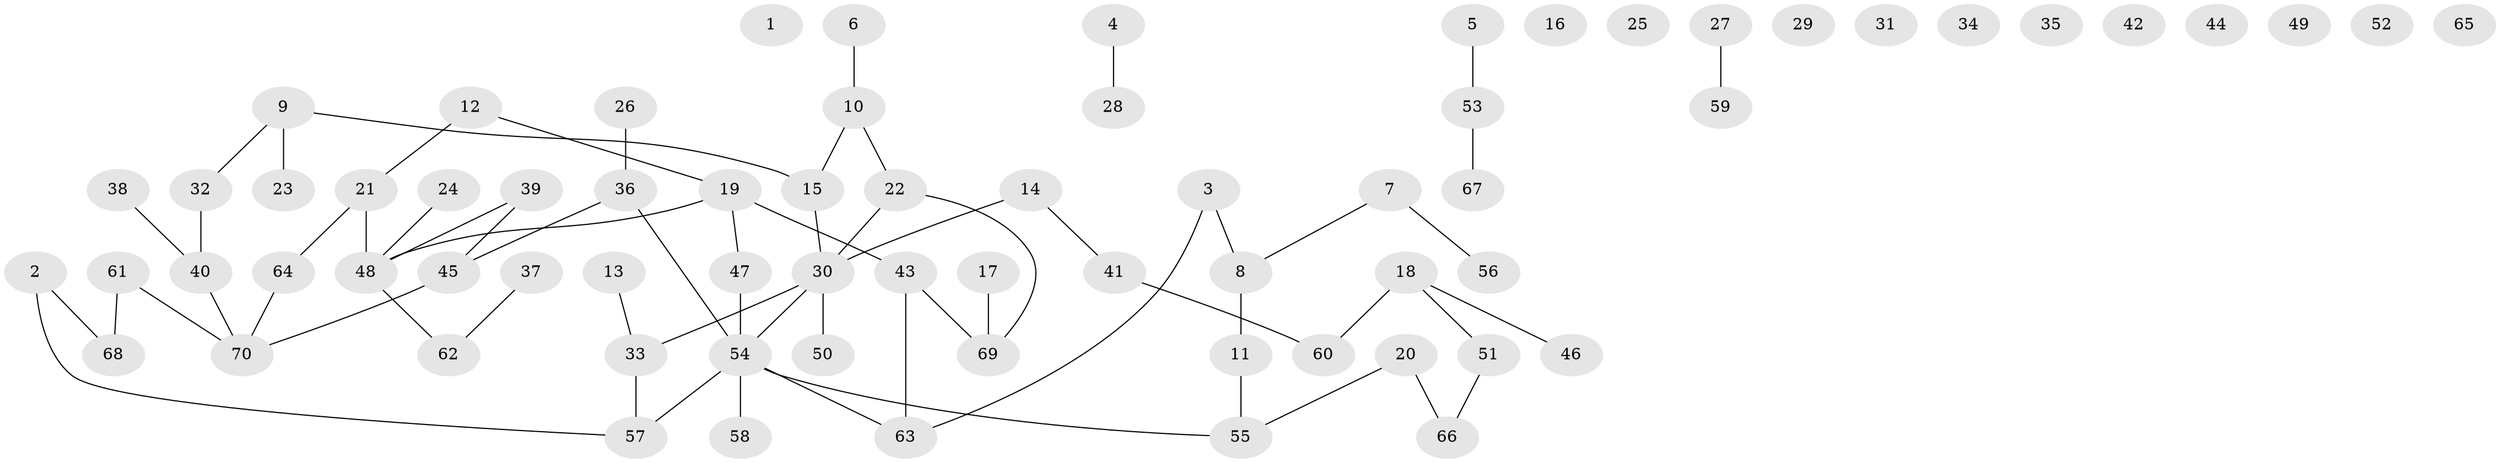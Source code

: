 // coarse degree distribution, {0: 0.2857142857142857, 3: 0.12244897959183673, 1: 0.2653061224489796, 4: 0.08163265306122448, 2: 0.16326530612244897, 7: 0.02040816326530612, 5: 0.04081632653061224, 8: 0.02040816326530612}
// Generated by graph-tools (version 1.1) at 2025/41/03/06/25 10:41:20]
// undirected, 70 vertices, 65 edges
graph export_dot {
graph [start="1"]
  node [color=gray90,style=filled];
  1;
  2;
  3;
  4;
  5;
  6;
  7;
  8;
  9;
  10;
  11;
  12;
  13;
  14;
  15;
  16;
  17;
  18;
  19;
  20;
  21;
  22;
  23;
  24;
  25;
  26;
  27;
  28;
  29;
  30;
  31;
  32;
  33;
  34;
  35;
  36;
  37;
  38;
  39;
  40;
  41;
  42;
  43;
  44;
  45;
  46;
  47;
  48;
  49;
  50;
  51;
  52;
  53;
  54;
  55;
  56;
  57;
  58;
  59;
  60;
  61;
  62;
  63;
  64;
  65;
  66;
  67;
  68;
  69;
  70;
  2 -- 57;
  2 -- 68;
  3 -- 8;
  3 -- 63;
  4 -- 28;
  5 -- 53;
  6 -- 10;
  7 -- 8;
  7 -- 56;
  8 -- 11;
  9 -- 15;
  9 -- 23;
  9 -- 32;
  10 -- 15;
  10 -- 22;
  11 -- 55;
  12 -- 19;
  12 -- 21;
  13 -- 33;
  14 -- 30;
  14 -- 41;
  15 -- 30;
  17 -- 69;
  18 -- 46;
  18 -- 51;
  18 -- 60;
  19 -- 43;
  19 -- 47;
  19 -- 48;
  20 -- 55;
  20 -- 66;
  21 -- 48;
  21 -- 64;
  22 -- 30;
  22 -- 69;
  24 -- 48;
  26 -- 36;
  27 -- 59;
  30 -- 33;
  30 -- 50;
  30 -- 54;
  32 -- 40;
  33 -- 57;
  36 -- 45;
  36 -- 54;
  37 -- 62;
  38 -- 40;
  39 -- 45;
  39 -- 48;
  40 -- 70;
  41 -- 60;
  43 -- 63;
  43 -- 69;
  45 -- 70;
  47 -- 54;
  48 -- 62;
  51 -- 66;
  53 -- 67;
  54 -- 55;
  54 -- 57;
  54 -- 58;
  54 -- 63;
  61 -- 68;
  61 -- 70;
  64 -- 70;
}
